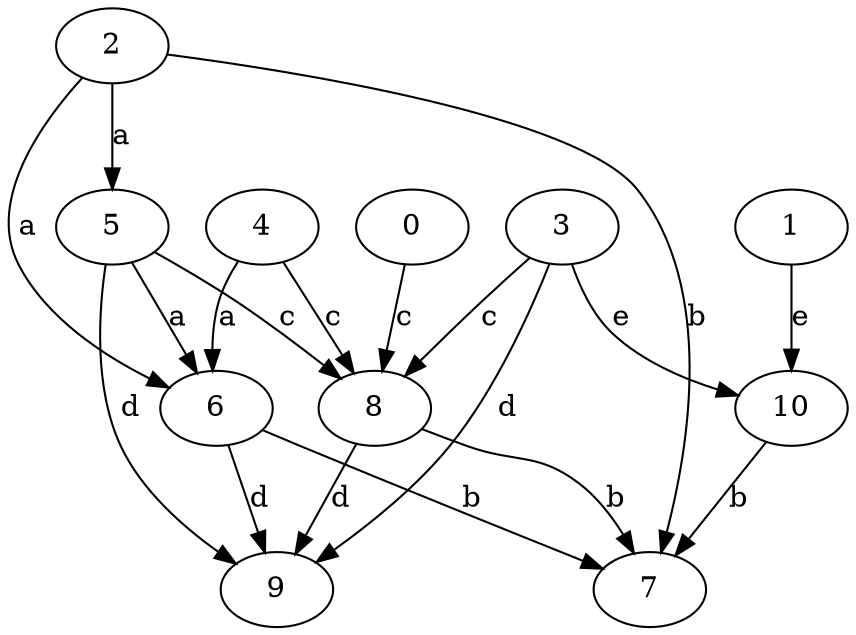 strict digraph  {
4;
5;
0;
6;
7;
8;
1;
2;
9;
10;
3;
4 -> 6  [label=a];
4 -> 8  [label=c];
5 -> 6  [label=a];
5 -> 8  [label=c];
5 -> 9  [label=d];
0 -> 8  [label=c];
6 -> 7  [label=b];
6 -> 9  [label=d];
8 -> 7  [label=b];
8 -> 9  [label=d];
1 -> 10  [label=e];
2 -> 5  [label=a];
2 -> 6  [label=a];
2 -> 7  [label=b];
10 -> 7  [label=b];
3 -> 8  [label=c];
3 -> 9  [label=d];
3 -> 10  [label=e];
}
